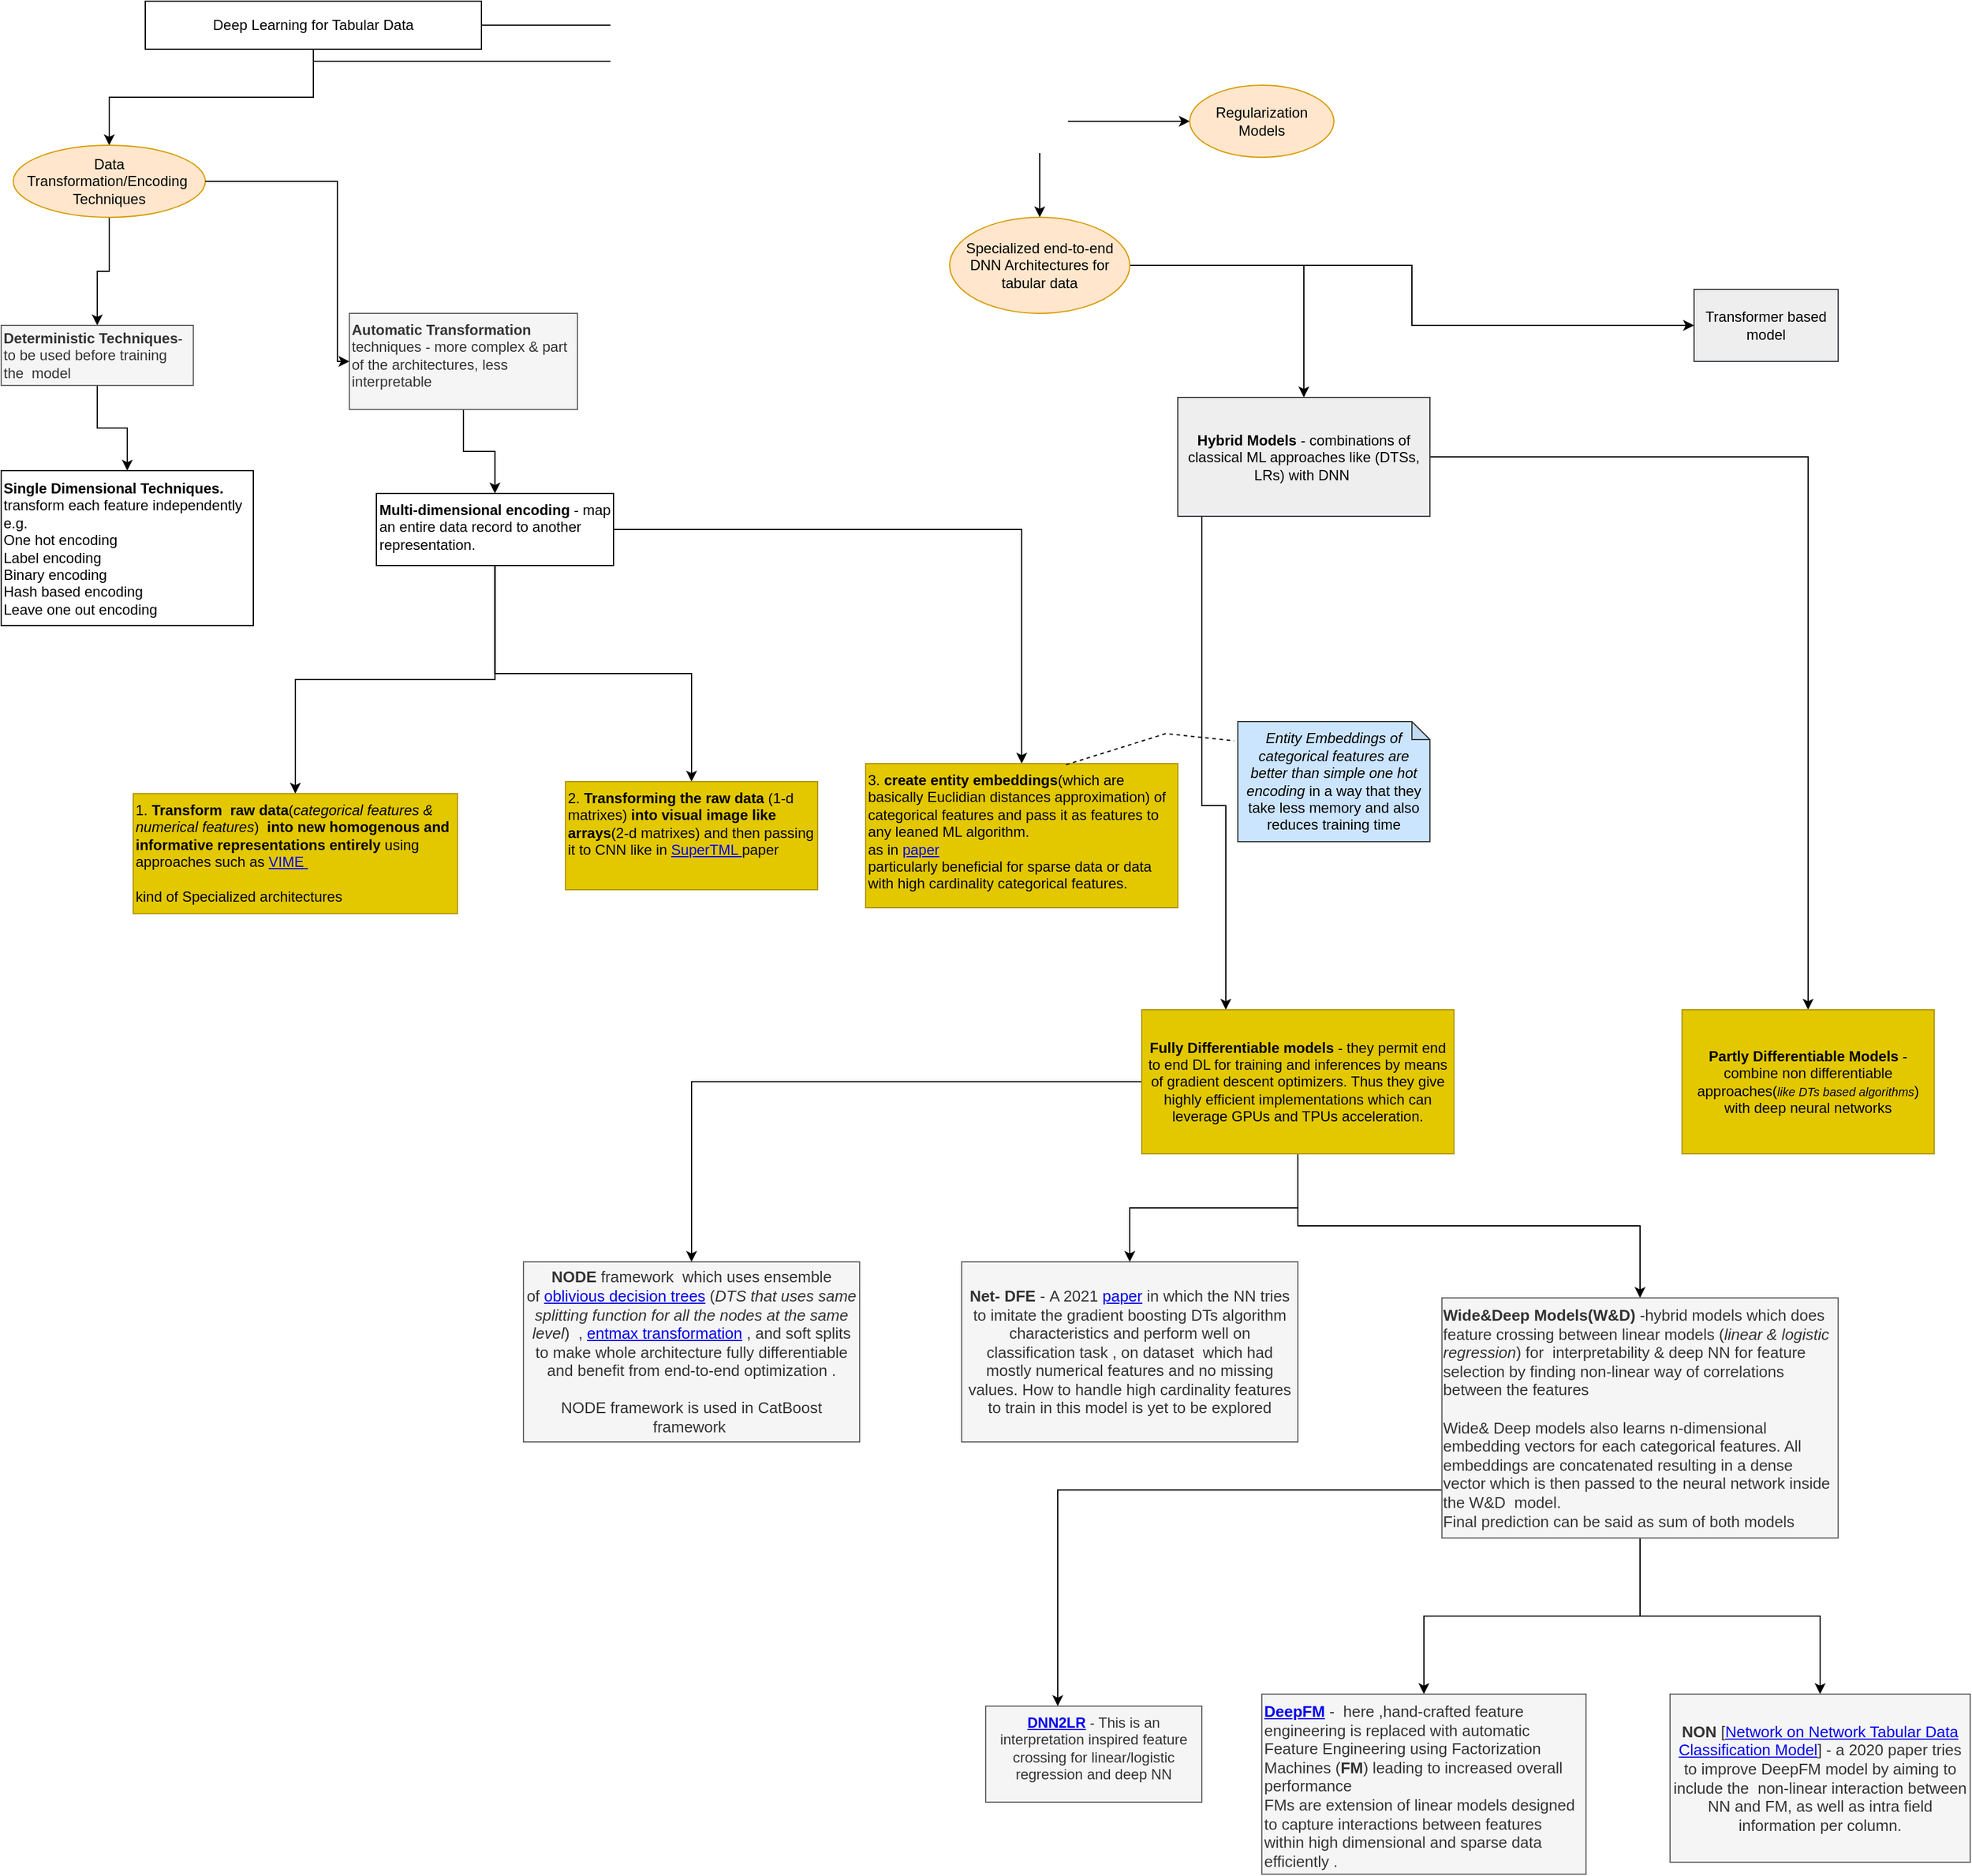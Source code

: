 <mxfile version="17.1.3" type="github">
  <diagram id="-sU3lRYDqtlFAzhdu7HP" name="Page-1">
    <mxGraphModel dx="924" dy="426" grid="1" gridSize="10" guides="1" tooltips="1" connect="1" arrows="1" fold="1" page="1" pageScale="1" pageWidth="850" pageHeight="1100" math="0" shadow="0">
      <root>
        <mxCell id="0" />
        <mxCell id="1" parent="0" />
        <mxCell id="ol4tRR3ZWzO9gdeLCyDH-3" value="" style="edgeStyle=orthogonalEdgeStyle;rounded=0;orthogonalLoop=1;jettySize=auto;html=1;" edge="1" parent="1" source="ol4tRR3ZWzO9gdeLCyDH-1" target="ol4tRR3ZWzO9gdeLCyDH-2">
          <mxGeometry relative="1" as="geometry" />
        </mxCell>
        <mxCell id="ol4tRR3ZWzO9gdeLCyDH-5" value="" style="edgeStyle=orthogonalEdgeStyle;rounded=0;orthogonalLoop=1;jettySize=auto;html=1;" edge="1" parent="1" source="ol4tRR3ZWzO9gdeLCyDH-1" target="ol4tRR3ZWzO9gdeLCyDH-4">
          <mxGeometry relative="1" as="geometry" />
        </mxCell>
        <mxCell id="ol4tRR3ZWzO9gdeLCyDH-7" value="" style="edgeStyle=orthogonalEdgeStyle;rounded=0;orthogonalLoop=1;jettySize=auto;html=1;" edge="1" parent="1" source="ol4tRR3ZWzO9gdeLCyDH-1" target="ol4tRR3ZWzO9gdeLCyDH-6">
          <mxGeometry relative="1" as="geometry">
            <Array as="points">
              <mxPoint x="270" y="70" />
              <mxPoint x="660" y="70" />
            </Array>
          </mxGeometry>
        </mxCell>
        <mxCell id="ol4tRR3ZWzO9gdeLCyDH-1" value="Deep Learning for Tabular Data" style="rounded=0;whiteSpace=wrap;html=1;" vertex="1" parent="1">
          <mxGeometry x="130" y="20" width="280" height="40" as="geometry" />
        </mxCell>
        <mxCell id="ol4tRR3ZWzO9gdeLCyDH-15" value="" style="edgeStyle=orthogonalEdgeStyle;rounded=0;orthogonalLoop=1;jettySize=auto;html=1;" edge="1" parent="1" source="ol4tRR3ZWzO9gdeLCyDH-2" target="ol4tRR3ZWzO9gdeLCyDH-14">
          <mxGeometry relative="1" as="geometry" />
        </mxCell>
        <mxCell id="ol4tRR3ZWzO9gdeLCyDH-2" value="Data Transformation/Encoding&amp;nbsp; Techniques" style="ellipse;whiteSpace=wrap;html=1;rounded=0;fillColor=#ffe6cc;strokeColor=#d79b00;" vertex="1" parent="1">
          <mxGeometry x="20" y="140" width="160" height="60" as="geometry" />
        </mxCell>
        <mxCell id="ol4tRR3ZWzO9gdeLCyDH-36" value="" style="edgeStyle=orthogonalEdgeStyle;rounded=0;orthogonalLoop=1;jettySize=auto;html=1;" edge="1" parent="1" source="ol4tRR3ZWzO9gdeLCyDH-4" target="ol4tRR3ZWzO9gdeLCyDH-35">
          <mxGeometry relative="1" as="geometry" />
        </mxCell>
        <mxCell id="ol4tRR3ZWzO9gdeLCyDH-38" value="" style="edgeStyle=orthogonalEdgeStyle;rounded=0;orthogonalLoop=1;jettySize=auto;html=1;" edge="1" parent="1" source="ol4tRR3ZWzO9gdeLCyDH-4" target="ol4tRR3ZWzO9gdeLCyDH-37">
          <mxGeometry relative="1" as="geometry" />
        </mxCell>
        <mxCell id="ol4tRR3ZWzO9gdeLCyDH-4" value="Specialized end-to-end DNN Architectures for tabular data" style="ellipse;whiteSpace=wrap;html=1;rounded=0;fillColor=#ffe6cc;strokeColor=#d79b00;" vertex="1" parent="1">
          <mxGeometry x="800" y="200" width="150" height="80" as="geometry" />
        </mxCell>
        <mxCell id="ol4tRR3ZWzO9gdeLCyDH-6" value="Regularization Models" style="ellipse;whiteSpace=wrap;html=1;rounded=0;fillColor=#ffe6cc;strokeColor=#d79b00;" vertex="1" parent="1">
          <mxGeometry x="1000" y="90" width="120" height="60" as="geometry" />
        </mxCell>
        <mxCell id="ol4tRR3ZWzO9gdeLCyDH-18" value="" style="edgeStyle=orthogonalEdgeStyle;rounded=0;orthogonalLoop=1;jettySize=auto;html=1;exitX=1;exitY=0.5;exitDx=0;exitDy=0;" edge="1" parent="1" source="ol4tRR3ZWzO9gdeLCyDH-2" target="ol4tRR3ZWzO9gdeLCyDH-17">
          <mxGeometry relative="1" as="geometry">
            <mxPoint x="330" y="340" as="sourcePoint" />
            <Array as="points">
              <mxPoint x="290" y="170" />
              <mxPoint x="290" y="320" />
            </Array>
          </mxGeometry>
        </mxCell>
        <mxCell id="ol4tRR3ZWzO9gdeLCyDH-24" value="" style="edgeStyle=orthogonalEdgeStyle;rounded=0;orthogonalLoop=1;jettySize=auto;html=1;" edge="1" parent="1" source="ol4tRR3ZWzO9gdeLCyDH-14" target="ol4tRR3ZWzO9gdeLCyDH-23">
          <mxGeometry relative="1" as="geometry" />
        </mxCell>
        <mxCell id="ol4tRR3ZWzO9gdeLCyDH-14" value="&lt;b&gt;Deterministic Techniques&lt;/b&gt;- to be used before training the&amp;nbsp; model" style="whiteSpace=wrap;html=1;fillColor=#f5f5f5;strokeColor=#666666;rounded=0;align=left;fontColor=#333333;" vertex="1" parent="1">
          <mxGeometry x="10" y="290" width="160" height="50" as="geometry" />
        </mxCell>
        <mxCell id="ol4tRR3ZWzO9gdeLCyDH-26" value="" style="edgeStyle=orthogonalEdgeStyle;rounded=0;orthogonalLoop=1;jettySize=auto;html=1;" edge="1" parent="1" source="ol4tRR3ZWzO9gdeLCyDH-17" target="ol4tRR3ZWzO9gdeLCyDH-25">
          <mxGeometry relative="1" as="geometry" />
        </mxCell>
        <mxCell id="ol4tRR3ZWzO9gdeLCyDH-17" value="&lt;b&gt;Automatic Transformation&lt;/b&gt; techniques - more complex &amp;amp; part of the architectures, less interpretable" style="whiteSpace=wrap;html=1;fillColor=#f5f5f5;strokeColor=#666666;rounded=0;align=left;verticalAlign=top;fontColor=#333333;" vertex="1" parent="1">
          <mxGeometry x="300" y="280" width="190" height="80" as="geometry" />
        </mxCell>
        <mxCell id="ol4tRR3ZWzO9gdeLCyDH-23" value="&lt;b&gt;Single Dimensional Techniques.&lt;/b&gt;&lt;br&gt;transform each feature independently&amp;nbsp;&lt;br&gt;e.g.&lt;br&gt;One hot encoding&lt;br&gt;Label encoding&lt;br&gt;Binary encoding&lt;br&gt;Hash based encoding&lt;br&gt;Leave one out encoding" style="rounded=0;whiteSpace=wrap;html=1;align=left;" vertex="1" parent="1">
          <mxGeometry x="10" y="411" width="210" height="129" as="geometry" />
        </mxCell>
        <mxCell id="ol4tRR3ZWzO9gdeLCyDH-28" value="" style="edgeStyle=orthogonalEdgeStyle;rounded=0;orthogonalLoop=1;jettySize=auto;html=1;" edge="1" parent="1" source="ol4tRR3ZWzO9gdeLCyDH-25" target="ol4tRR3ZWzO9gdeLCyDH-27">
          <mxGeometry relative="1" as="geometry" />
        </mxCell>
        <mxCell id="ol4tRR3ZWzO9gdeLCyDH-30" value="" style="edgeStyle=orthogonalEdgeStyle;rounded=0;orthogonalLoop=1;jettySize=auto;html=1;" edge="1" parent="1" source="ol4tRR3ZWzO9gdeLCyDH-25" target="ol4tRR3ZWzO9gdeLCyDH-29">
          <mxGeometry relative="1" as="geometry" />
        </mxCell>
        <mxCell id="ol4tRR3ZWzO9gdeLCyDH-32" value="" style="edgeStyle=orthogonalEdgeStyle;rounded=0;orthogonalLoop=1;jettySize=auto;html=1;" edge="1" parent="1" source="ol4tRR3ZWzO9gdeLCyDH-25" target="ol4tRR3ZWzO9gdeLCyDH-31">
          <mxGeometry relative="1" as="geometry" />
        </mxCell>
        <mxCell id="ol4tRR3ZWzO9gdeLCyDH-25" value="&lt;b&gt;Multi-dimensional encoding &lt;/b&gt;- map an entire data record to another representation." style="whiteSpace=wrap;html=1;align=left;verticalAlign=top;rounded=0;" vertex="1" parent="1">
          <mxGeometry x="322.5" y="430" width="197.5" height="60" as="geometry" />
        </mxCell>
        <mxCell id="ol4tRR3ZWzO9gdeLCyDH-27" value="1. &lt;b&gt;Transform&amp;nbsp; raw data&lt;/b&gt;(&lt;i&gt;categorical features &amp;amp; numerical features&lt;/i&gt;)&amp;nbsp; &lt;b&gt;into new homogenous and informative representations entirely &lt;/b&gt;using approaches such as &lt;a href=&quot;https://www.semanticscholar.org/paper/1be6ddac2e262ff915c9fc2eacbf615082240219&quot;&gt;VIME&lt;b&gt;&amp;nbsp;&lt;/b&gt;&lt;/a&gt;&lt;br&gt;&lt;br&gt;kind of Specialized architectures" style="whiteSpace=wrap;html=1;align=left;verticalAlign=top;fillColor=#e3c800;strokeColor=#B09500;fontColor=#000000;rounded=0;" vertex="1" parent="1">
          <mxGeometry x="120" y="680" width="270" height="100" as="geometry" />
        </mxCell>
        <mxCell id="ol4tRR3ZWzO9gdeLCyDH-29" value="2. &lt;b&gt;Transforming the raw data&lt;/b&gt; (1-d matrixes) &lt;b&gt;into visual image like arrays&lt;/b&gt;(2-d matrixes) and then passing it to CNN like in &lt;a href=&quot;https://www.semanticscholar.org/paper/504fd8a5eec03ec865f43cae9886004ac7b96d67&quot;&gt;SuperTML &lt;/a&gt;paper" style="whiteSpace=wrap;html=1;align=left;verticalAlign=top;fillColor=#e3c800;strokeColor=#B09500;fontColor=#000000;rounded=0;" vertex="1" parent="1">
          <mxGeometry x="480" y="670" width="210" height="90" as="geometry" />
        </mxCell>
        <mxCell id="ol4tRR3ZWzO9gdeLCyDH-31" value="3. &lt;b&gt;create entity embeddings&lt;/b&gt;(which are basically Euclidian distances approximation) of categorical features and pass it as features to any leaned ML algorithm.&amp;nbsp;&lt;br&gt;as in &lt;a href=&quot;https://www.semanticscholar.org/paper/f9408afe434ab6ea5e852d92d5454063815a8685&quot;&gt;paper&lt;/a&gt;&lt;br&gt;particularly beneficial for sparse data or data with high cardinality categorical features." style="whiteSpace=wrap;html=1;align=left;verticalAlign=top;fillColor=#e3c800;strokeColor=#B09500;fontColor=#000000;rounded=0;" vertex="1" parent="1">
          <mxGeometry x="730" y="655" width="260" height="120" as="geometry" />
        </mxCell>
        <mxCell id="ol4tRR3ZWzO9gdeLCyDH-33" value="&lt;i&gt;Entity Embeddings of categorical features are better than simple one hot encoding&lt;/i&gt; in a way that they take less memory and also reduces training time" style="shape=note;whiteSpace=wrap;html=1;backgroundOutline=1;darkOpacity=0.05;size=15;fillColor=#cce5ff;strokeColor=#36393d;" vertex="1" parent="1">
          <mxGeometry x="1040" y="620" width="160" height="100" as="geometry" />
        </mxCell>
        <mxCell id="ol4tRR3ZWzO9gdeLCyDH-34" value="" style="endArrow=none;dashed=1;html=1;rounded=0;entryX=-0.019;entryY=0.16;entryDx=0;entryDy=0;entryPerimeter=0;exitX=0.642;exitY=0.008;exitDx=0;exitDy=0;exitPerimeter=0;" edge="1" parent="1" source="ol4tRR3ZWzO9gdeLCyDH-31" target="ol4tRR3ZWzO9gdeLCyDH-33">
          <mxGeometry width="50" height="50" relative="1" as="geometry">
            <mxPoint x="900" y="650" as="sourcePoint" />
            <mxPoint x="950" y="600" as="targetPoint" />
            <Array as="points">
              <mxPoint x="980" y="630" />
            </Array>
          </mxGeometry>
        </mxCell>
        <mxCell id="ol4tRR3ZWzO9gdeLCyDH-40" value="" style="edgeStyle=orthogonalEdgeStyle;rounded=0;orthogonalLoop=1;jettySize=auto;html=1;" edge="1" parent="1" source="ol4tRR3ZWzO9gdeLCyDH-35" target="ol4tRR3ZWzO9gdeLCyDH-39">
          <mxGeometry relative="1" as="geometry">
            <Array as="points">
              <mxPoint x="1010" y="690" />
              <mxPoint x="1030" y="690" />
            </Array>
          </mxGeometry>
        </mxCell>
        <mxCell id="ol4tRR3ZWzO9gdeLCyDH-42" value="" style="edgeStyle=orthogonalEdgeStyle;rounded=0;orthogonalLoop=1;jettySize=auto;html=1;" edge="1" parent="1" source="ol4tRR3ZWzO9gdeLCyDH-35" target="ol4tRR3ZWzO9gdeLCyDH-41">
          <mxGeometry relative="1" as="geometry" />
        </mxCell>
        <mxCell id="ol4tRR3ZWzO9gdeLCyDH-35" value="&lt;b&gt;Hybrid Models &lt;/b&gt;- combinations of classical ML approaches like (DTSs, LRs) with DNN&amp;nbsp;" style="whiteSpace=wrap;html=1;fillColor=#eeeeee;strokeColor=#36393d;rounded=0;" vertex="1" parent="1">
          <mxGeometry x="990" y="350" width="210" height="99" as="geometry" />
        </mxCell>
        <mxCell id="ol4tRR3ZWzO9gdeLCyDH-37" value="Transformer based model" style="whiteSpace=wrap;html=1;fillColor=#eeeeee;strokeColor=#36393d;rounded=0;" vertex="1" parent="1">
          <mxGeometry x="1420" y="260" width="120" height="60" as="geometry" />
        </mxCell>
        <mxCell id="ol4tRR3ZWzO9gdeLCyDH-44" value="" style="edgeStyle=orthogonalEdgeStyle;rounded=0;orthogonalLoop=1;jettySize=auto;html=1;" edge="1" parent="1" source="ol4tRR3ZWzO9gdeLCyDH-39" target="ol4tRR3ZWzO9gdeLCyDH-43">
          <mxGeometry relative="1" as="geometry" />
        </mxCell>
        <mxCell id="ol4tRR3ZWzO9gdeLCyDH-46" value="" style="edgeStyle=orthogonalEdgeStyle;rounded=0;orthogonalLoop=1;jettySize=auto;html=1;" edge="1" parent="1" source="ol4tRR3ZWzO9gdeLCyDH-39" target="ol4tRR3ZWzO9gdeLCyDH-45">
          <mxGeometry relative="1" as="geometry" />
        </mxCell>
        <mxCell id="ol4tRR3ZWzO9gdeLCyDH-48" value="" style="edgeStyle=orthogonalEdgeStyle;rounded=0;orthogonalLoop=1;jettySize=auto;html=1;" edge="1" parent="1" source="ol4tRR3ZWzO9gdeLCyDH-39" target="ol4tRR3ZWzO9gdeLCyDH-47">
          <mxGeometry relative="1" as="geometry" />
        </mxCell>
        <mxCell id="ol4tRR3ZWzO9gdeLCyDH-39" value="&lt;b&gt;Fully Differentiable models&lt;/b&gt; - they permit end to end DL for training and inferences by means of gradient descent optimizers. Thus they give highly efficient implementations which can leverage GPUs and TPUs acceleration." style="whiteSpace=wrap;html=1;fillColor=#e3c800;strokeColor=#B09500;rounded=0;fontColor=#000000;" vertex="1" parent="1">
          <mxGeometry x="960" y="860" width="260" height="120" as="geometry" />
        </mxCell>
        <mxCell id="ol4tRR3ZWzO9gdeLCyDH-41" value="&lt;b&gt;Partly Differentiable Models&lt;/b&gt; - combine non differentiable approaches(&lt;i&gt;&lt;font style=&quot;font-size: 10px&quot;&gt;like DTs based algorithms&lt;/font&gt;&lt;/i&gt;) with deep neural networks" style="whiteSpace=wrap;html=1;fillColor=#e3c800;strokeColor=#B09500;rounded=0;fontColor=#000000;" vertex="1" parent="1">
          <mxGeometry x="1410" y="860" width="210" height="120" as="geometry" />
        </mxCell>
        <mxCell id="ol4tRR3ZWzO9gdeLCyDH-43" value="&lt;b style=&quot;font-size: 13px;&quot;&gt;NODE &lt;/b&gt;framework&amp;nbsp; which uses ensemble of&amp;nbsp;&lt;a href=&quot;https://www.semanticscholar.org/paper/f123360fe7c9d721524367c51cbbc3205f8166d2&quot; style=&quot;font-size: 13px;&quot;&gt;oblivious decision trees&lt;/a&gt;&amp;nbsp;(&lt;i style=&quot;font-size: 13px;&quot;&gt;DTS that uses same splitting function for all the nodes at the same level&lt;/i&gt;)&amp;nbsp; , &lt;a href=&quot;https://www.semanticscholar.org/paper/3cee801d10f410f0feb1a2390776a01ba2765001&quot; style=&quot;font-size: 13px;&quot;&gt;entmax transformation&lt;/a&gt; , and soft splits to make whole architecture fully differentiable and benefit from end-to-end optimization .&lt;br style=&quot;font-size: 13px;&quot;&gt;&lt;br style=&quot;font-size: 13px;&quot;&gt;NODE framework is used in CatBoost framework&amp;nbsp;" style="whiteSpace=wrap;html=1;rounded=0;fillColor=#f5f5f5;fontColor=#333333;strokeColor=#666666;fontSize=13;" vertex="1" parent="1">
          <mxGeometry x="445" y="1070" width="280" height="150" as="geometry" />
        </mxCell>
        <mxCell id="ol4tRR3ZWzO9gdeLCyDH-45" value="&lt;b style=&quot;font-size: 13px;&quot;&gt;Net- DFE &lt;/b&gt;-&amp;nbsp;A 2021 &lt;a href=&quot;https://www.semanticscholar.org/paper/af5151a0b22be3cb9a107c6af563b3603156246b&quot; style=&quot;font-size: 13px;&quot;&gt;paper&lt;/a&gt;&amp;nbsp;in which the NN tries to imitate the gradient boosting DTs algorithm characteristics and perform well on classification task , on dataset&amp;nbsp; which had mostly numerical features and no missing values. How to handle high cardinality features to train in this model is yet to be explored" style="whiteSpace=wrap;html=1;fillColor=#f5f5f5;strokeColor=#666666;fontColor=#333333;rounded=0;fontSize=13;" vertex="1" parent="1">
          <mxGeometry x="810" y="1070" width="280" height="150" as="geometry" />
        </mxCell>
        <mxCell id="ol4tRR3ZWzO9gdeLCyDH-50" value="" style="edgeStyle=orthogonalEdgeStyle;rounded=0;orthogonalLoop=1;jettySize=auto;html=1;" edge="1" parent="1" source="ol4tRR3ZWzO9gdeLCyDH-47" target="ol4tRR3ZWzO9gdeLCyDH-49">
          <mxGeometry relative="1" as="geometry">
            <Array as="points">
              <mxPoint x="1240" y="1260" />
              <mxPoint x="890" y="1260" />
            </Array>
          </mxGeometry>
        </mxCell>
        <mxCell id="ol4tRR3ZWzO9gdeLCyDH-53" value="" style="edgeStyle=orthogonalEdgeStyle;rounded=0;orthogonalLoop=1;jettySize=auto;html=1;fontSize=13;" edge="1" parent="1" source="ol4tRR3ZWzO9gdeLCyDH-47" target="ol4tRR3ZWzO9gdeLCyDH-52">
          <mxGeometry relative="1" as="geometry" />
        </mxCell>
        <mxCell id="ol4tRR3ZWzO9gdeLCyDH-55" value="" style="edgeStyle=orthogonalEdgeStyle;rounded=0;orthogonalLoop=1;jettySize=auto;html=1;fontSize=13;" edge="1" parent="1" source="ol4tRR3ZWzO9gdeLCyDH-47" target="ol4tRR3ZWzO9gdeLCyDH-54">
          <mxGeometry relative="1" as="geometry" />
        </mxCell>
        <mxCell id="ol4tRR3ZWzO9gdeLCyDH-47" value="&lt;div style=&quot;text-align: left&quot;&gt;&lt;b&gt;Wide&amp;amp;Deep Models(W&amp;amp;D)&lt;/b&gt;&lt;span&gt; -hybrid models which does feature crossing between linear models (&lt;/span&gt;&lt;i&gt;linear &amp;amp; logistic regression&lt;/i&gt;&lt;span&gt;) for&amp;nbsp; interpretability &amp;amp; deep NN for feature selection by finding non-linear way of correlations between the features&lt;/span&gt;&lt;/div&gt;&lt;div style=&quot;text-align: left&quot;&gt;&lt;br&gt;&lt;/div&gt;&lt;div style=&quot;text-align: left&quot;&gt;&lt;span&gt;Wide&amp;amp; Deep models also learns n-dimensional embedding vectors for each categorical features. All embeddings are concatenated resulting in a dense vector which is then passed to the neural network inside the W&amp;amp;D&amp;nbsp; model.&lt;/span&gt;&lt;/div&gt;&lt;div style=&quot;text-align: left&quot;&gt;&lt;span&gt;Final prediction can be said as sum of both models&lt;/span&gt;&lt;/div&gt;" style="whiteSpace=wrap;html=1;fillColor=#f5f5f5;strokeColor=#666666;fontColor=#333333;rounded=0;verticalAlign=top;fontSize=13;" vertex="1" parent="1">
          <mxGeometry x="1210" y="1100" width="330" height="200" as="geometry" />
        </mxCell>
        <mxCell id="ol4tRR3ZWzO9gdeLCyDH-49" value="&lt;b&gt;&lt;a href=&quot;https://www.semanticscholar.org/paper/4187c6acfdf5161bfdbc209a512582de8e24f256&quot;&gt;DNN2LR&lt;/a&gt;&lt;/b&gt; - This is an interpretation inspired feature crossing for linear/logistic regression and deep NN" style="rounded=0;whiteSpace=wrap;html=1;verticalAlign=top;fillColor=#f5f5f5;strokeColor=#666666;fontColor=#333333;" vertex="1" parent="1">
          <mxGeometry x="830" y="1440" width="180" height="80" as="geometry" />
        </mxCell>
        <mxCell id="ol4tRR3ZWzO9gdeLCyDH-52" value="&lt;b&gt;&lt;a href=&quot;https://www.semanticscholar.org/paper/1d122a074c936fcfd95faf44608e377a9d1799c8&quot;&gt;DeepFM&lt;/a&gt; &lt;/b&gt;-&amp;nbsp; here ,hand-crafted feature engineering is replaced with automatic Feature Engineering using Factorization Machines (&lt;b&gt;FM&lt;/b&gt;) leading to increased overall performance&lt;br&gt;FMs are extension of linear models designed to capture interactions between features within high dimensional and sparse data efficiently .&amp;nbsp;&amp;nbsp;" style="whiteSpace=wrap;html=1;fontSize=13;verticalAlign=top;fillColor=#f5f5f5;strokeColor=#666666;fontColor=#333333;rounded=0;align=left;" vertex="1" parent="1">
          <mxGeometry x="1060" y="1430" width="270" height="150" as="geometry" />
        </mxCell>
        <mxCell id="ol4tRR3ZWzO9gdeLCyDH-54" value="&lt;b&gt;NON&lt;/b&gt;&amp;nbsp;[&lt;a href=&quot;https://deepai.org/publication/network-on-network-for-tabular-data-classification-in-real-world-applications&quot;&gt;Network on Network Tabular Data Classification Model&lt;/a&gt;] - a 2020 paper tries to improve DeepFM model by aiming to include the&amp;nbsp;&amp;nbsp;non-linear interaction between NN and FM, as well as intra field information per column." style="whiteSpace=wrap;html=1;fontSize=13;verticalAlign=middle;fillColor=#f5f5f5;strokeColor=#666666;fontColor=#333333;rounded=0;" vertex="1" parent="1">
          <mxGeometry x="1400" y="1430" width="250" height="140" as="geometry" />
        </mxCell>
      </root>
    </mxGraphModel>
  </diagram>
</mxfile>
